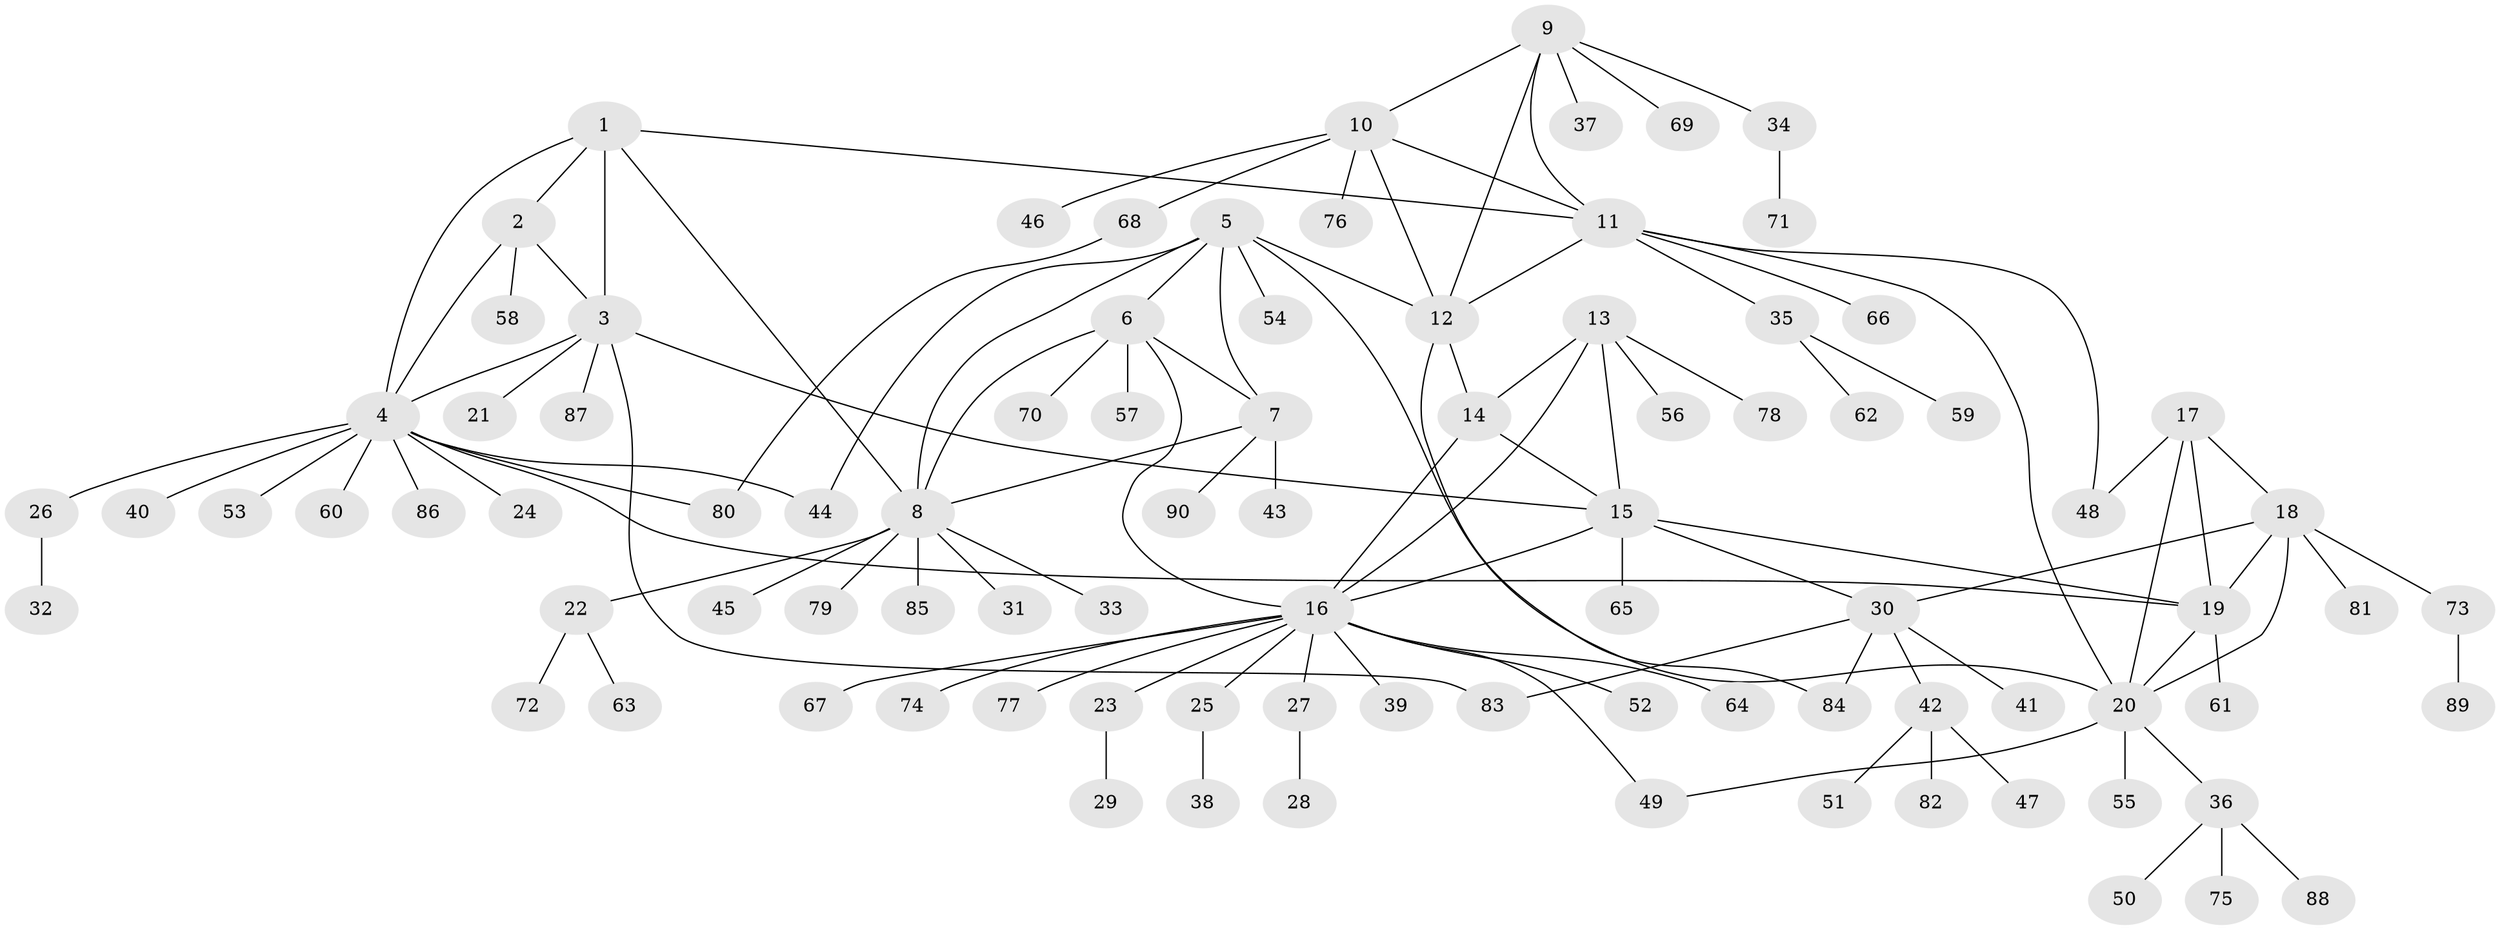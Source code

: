 // Generated by graph-tools (version 1.1) at 2025/02/03/09/25 03:02:35]
// undirected, 90 vertices, 117 edges
graph export_dot {
graph [start="1"]
  node [color=gray90,style=filled];
  1;
  2;
  3;
  4;
  5;
  6;
  7;
  8;
  9;
  10;
  11;
  12;
  13;
  14;
  15;
  16;
  17;
  18;
  19;
  20;
  21;
  22;
  23;
  24;
  25;
  26;
  27;
  28;
  29;
  30;
  31;
  32;
  33;
  34;
  35;
  36;
  37;
  38;
  39;
  40;
  41;
  42;
  43;
  44;
  45;
  46;
  47;
  48;
  49;
  50;
  51;
  52;
  53;
  54;
  55;
  56;
  57;
  58;
  59;
  60;
  61;
  62;
  63;
  64;
  65;
  66;
  67;
  68;
  69;
  70;
  71;
  72;
  73;
  74;
  75;
  76;
  77;
  78;
  79;
  80;
  81;
  82;
  83;
  84;
  85;
  86;
  87;
  88;
  89;
  90;
  1 -- 2;
  1 -- 3;
  1 -- 4;
  1 -- 8;
  1 -- 11;
  2 -- 3;
  2 -- 4;
  2 -- 58;
  3 -- 4;
  3 -- 15;
  3 -- 21;
  3 -- 83;
  3 -- 87;
  4 -- 19;
  4 -- 24;
  4 -- 26;
  4 -- 40;
  4 -- 44;
  4 -- 53;
  4 -- 60;
  4 -- 80;
  4 -- 86;
  5 -- 6;
  5 -- 7;
  5 -- 8;
  5 -- 12;
  5 -- 20;
  5 -- 44;
  5 -- 54;
  6 -- 7;
  6 -- 8;
  6 -- 16;
  6 -- 57;
  6 -- 70;
  7 -- 8;
  7 -- 43;
  7 -- 90;
  8 -- 22;
  8 -- 31;
  8 -- 33;
  8 -- 45;
  8 -- 79;
  8 -- 85;
  9 -- 10;
  9 -- 11;
  9 -- 12;
  9 -- 34;
  9 -- 37;
  9 -- 69;
  10 -- 11;
  10 -- 12;
  10 -- 46;
  10 -- 68;
  10 -- 76;
  11 -- 12;
  11 -- 20;
  11 -- 35;
  11 -- 48;
  11 -- 66;
  12 -- 14;
  12 -- 84;
  13 -- 14;
  13 -- 15;
  13 -- 16;
  13 -- 56;
  13 -- 78;
  14 -- 15;
  14 -- 16;
  15 -- 16;
  15 -- 19;
  15 -- 30;
  15 -- 65;
  16 -- 23;
  16 -- 25;
  16 -- 27;
  16 -- 39;
  16 -- 49;
  16 -- 52;
  16 -- 64;
  16 -- 67;
  16 -- 74;
  16 -- 77;
  17 -- 18;
  17 -- 19;
  17 -- 20;
  17 -- 48;
  18 -- 19;
  18 -- 20;
  18 -- 30;
  18 -- 73;
  18 -- 81;
  19 -- 20;
  19 -- 61;
  20 -- 36;
  20 -- 49;
  20 -- 55;
  22 -- 63;
  22 -- 72;
  23 -- 29;
  25 -- 38;
  26 -- 32;
  27 -- 28;
  30 -- 41;
  30 -- 42;
  30 -- 83;
  30 -- 84;
  34 -- 71;
  35 -- 59;
  35 -- 62;
  36 -- 50;
  36 -- 75;
  36 -- 88;
  42 -- 47;
  42 -- 51;
  42 -- 82;
  68 -- 80;
  73 -- 89;
}
